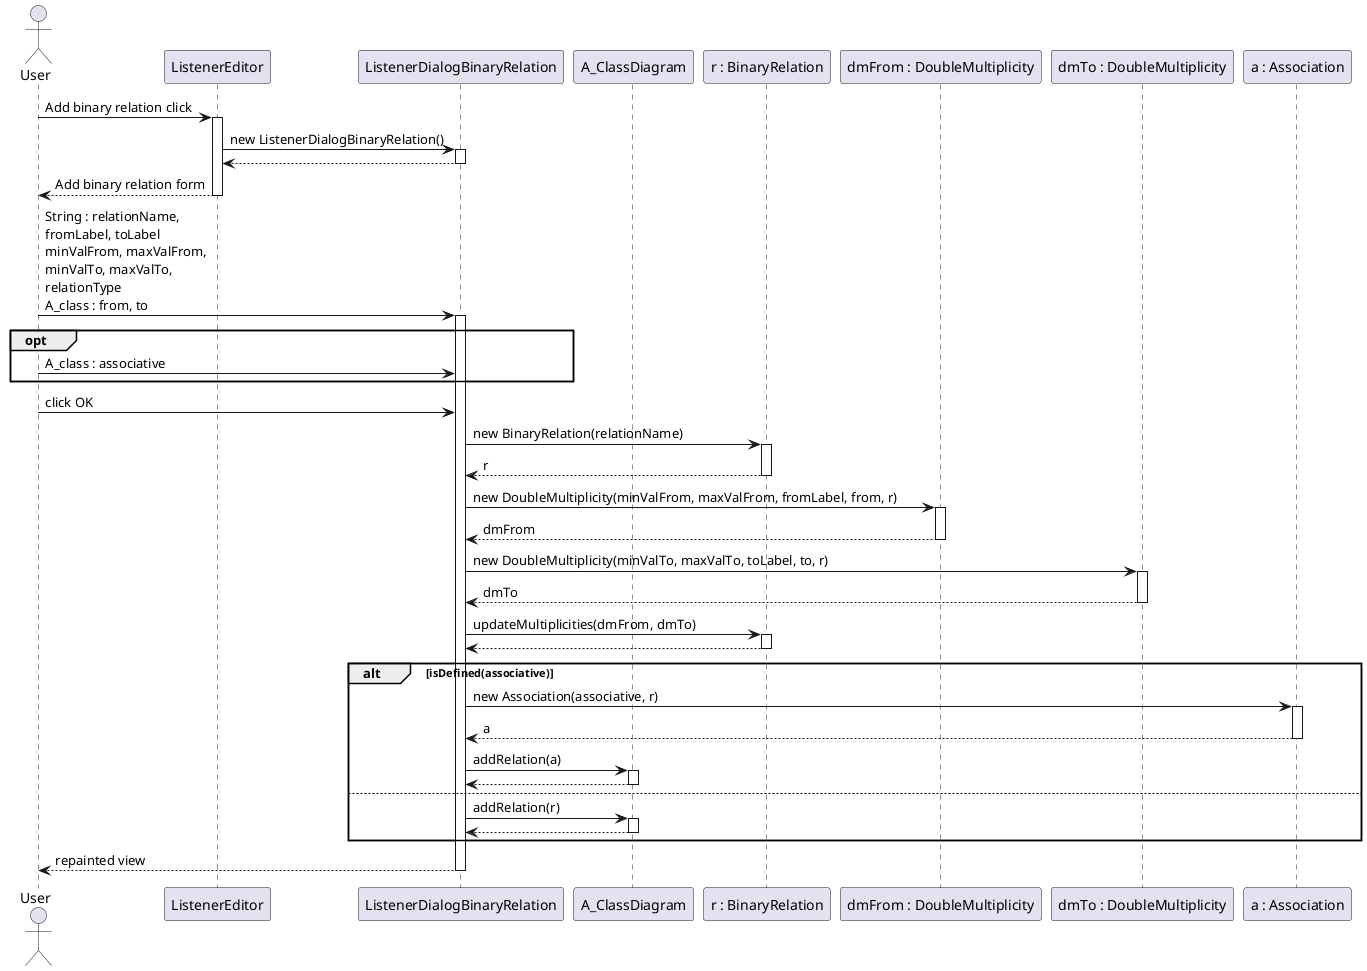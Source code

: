 @startuml

    actor User as u
    participant ListenerEditor as lde
    participant ListenerDialogBinaryRelation as ldbr
    participant A_ClassDiagram as Cd
    participant "r : BinaryRelation" as r
    participant "dmFrom : DoubleMultiplicity" as dmFrom
    participant "dmTo : DoubleMultiplicity" as dmTo
    participant "a : Association" as a
        
	u -> lde: Add binary relation click
	activate lde

        lde -> ldbr: new ListenerDialogBinaryRelation()
        activate ldbr
        ldbr --> lde
        deactivate ldbr

        lde --> u: Add binary relation form
        deactivate lde

        
        u -> ldbr: String : relationName,\nfromLabel, toLabel\nminValFrom, maxValFrom,\nminValTo, maxValTo,\nrelationType\nA_class : from, to
        activate ldbr

        opt
            u -> ldbr: A_class : associative
        end

        u -> ldbr: click OK

        ldbr -> r: new BinaryRelation(relationName)
        activate r
        r --> ldbr: r
        deactivate r

        ldbr -> dmFrom: new DoubleMultiplicity(minValFrom, maxValFrom, fromLabel, from, r)
        activate dmFrom
        dmFrom --> ldbr: dmFrom
        deactivate dmFrom
        
        ldbr -> dmTo: new DoubleMultiplicity(minValTo, maxValTo, toLabel, to, r)
        activate dmTo
        dmTo --> ldbr: dmTo
        deactivate dmTo

        ldbr -> r: updateMultiplicities(dmFrom, dmTo)
        activate r
        r --> ldbr
        deactivate r

        alt isDefined(associative)
           ldbr -> a: new Association(associative, r)
           activate a
           a --> ldbr: a
           deactivate a
           ldbr -> Cd: addRelation(a)
           activate Cd
           Cd --> ldbr
           deactivate Cd
        else
           ldbr -> Cd: addRelation(r)
           activate Cd
           Cd --> ldbr
           deactivate Cd
        end

        ldbr --> u: repainted view
        deactivate ldbr
@enduml